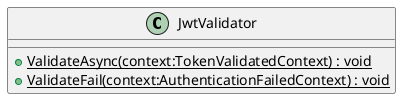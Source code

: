 @startuml
class JwtValidator {
    + {static} ValidateAsync(context:TokenValidatedContext) : void
    + {static} ValidateFail(context:AuthenticationFailedContext) : void
}
@enduml
